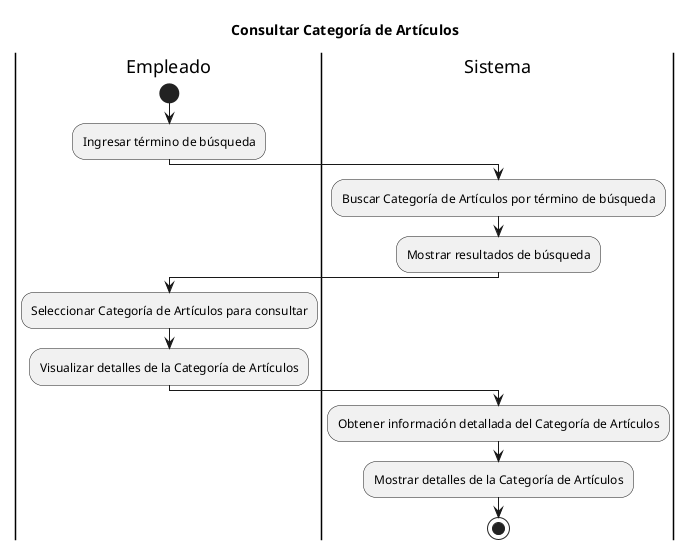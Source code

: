 @startuml da_consultar_Categoria
Title Consultar Categoría de Artículos
|Empleado|
start
:Ingresar término de búsqueda;
|Sistema|
:Buscar Categoría de Artículos por término de búsqueda;
:Mostrar resultados de búsqueda;
|Empleado|
:Seleccionar Categoría de Artículos para consultar;
:Visualizar detalles de la Categoría de Artículos;
|Sistema|
:Obtener información detallada del Categoría de Artículos;
:Mostrar detalles de la Categoría de Artículos;
stop
@enduml
